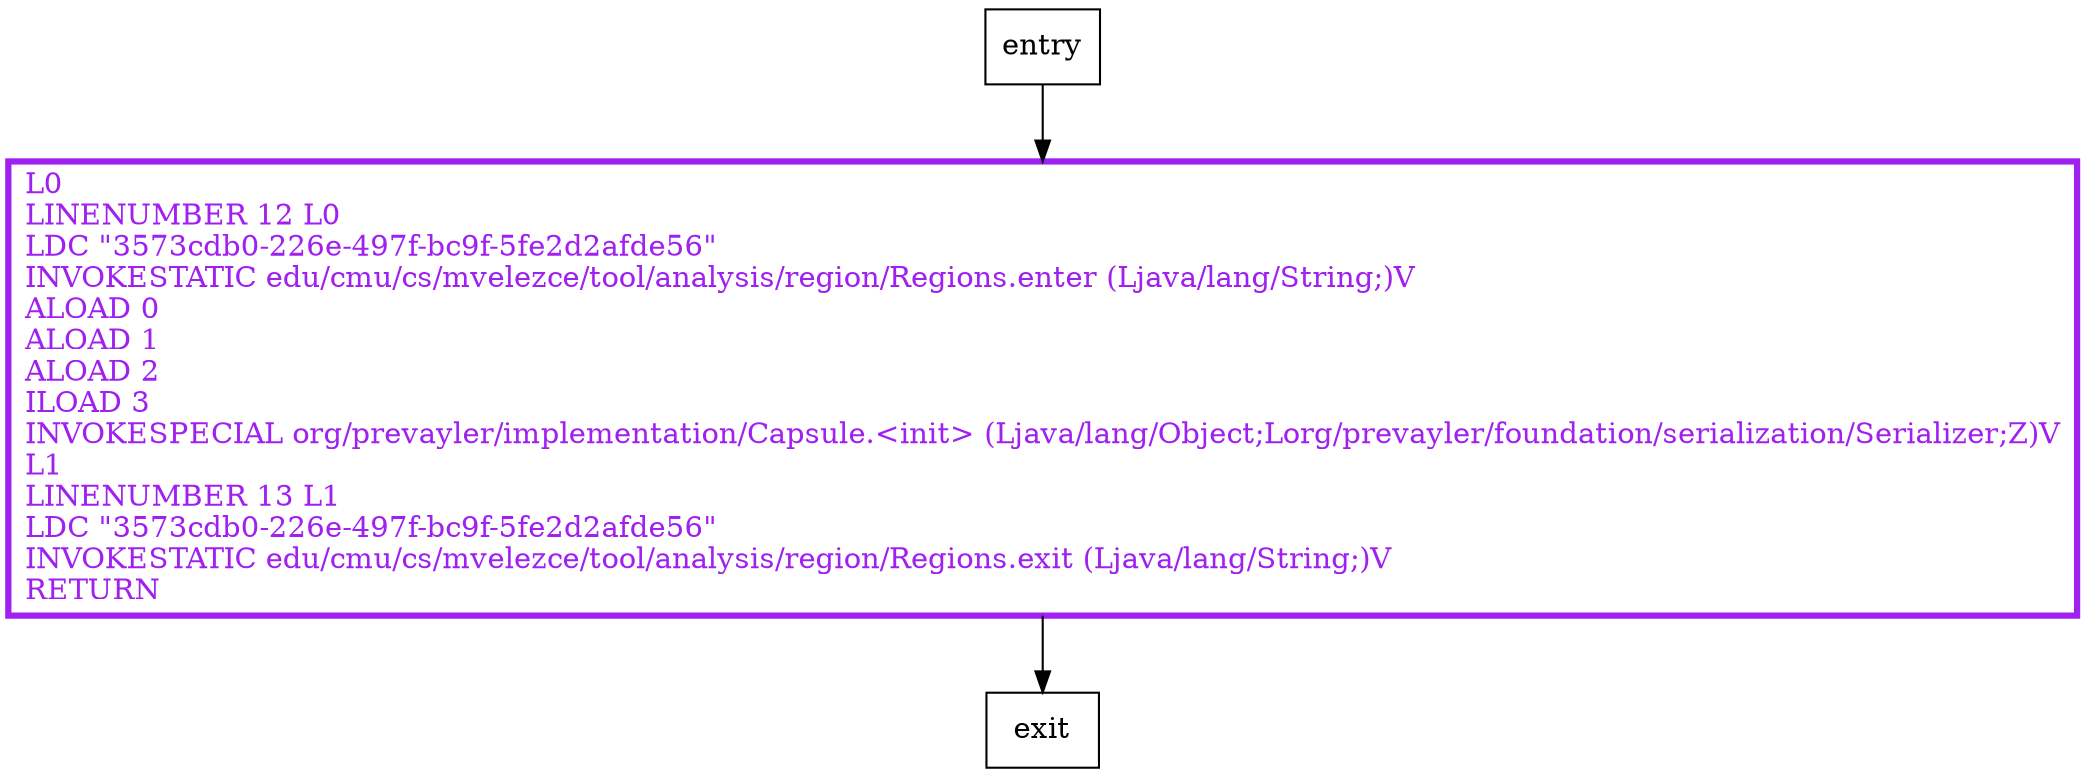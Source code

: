digraph <init> {
node [shape=record];
1122941334 [label="L0\lLINENUMBER 12 L0\lLDC \"3573cdb0-226e-497f-bc9f-5fe2d2afde56\"\lINVOKESTATIC edu/cmu/cs/mvelezce/tool/analysis/region/Regions.enter (Ljava/lang/String;)V\lALOAD 0\lALOAD 1\lALOAD 2\lILOAD 3\lINVOKESPECIAL org/prevayler/implementation/Capsule.\<init\> (Ljava/lang/Object;Lorg/prevayler/foundation/serialization/Serializer;Z)V\lL1\lLINENUMBER 13 L1\lLDC \"3573cdb0-226e-497f-bc9f-5fe2d2afde56\"\lINVOKESTATIC edu/cmu/cs/mvelezce/tool/analysis/region/Regions.exit (Ljava/lang/String;)V\lRETURN\l"];
entry;
exit;
entry -> 1122941334;
1122941334 -> exit;
1122941334[fontcolor="purple", penwidth=3, color="purple"];
}
